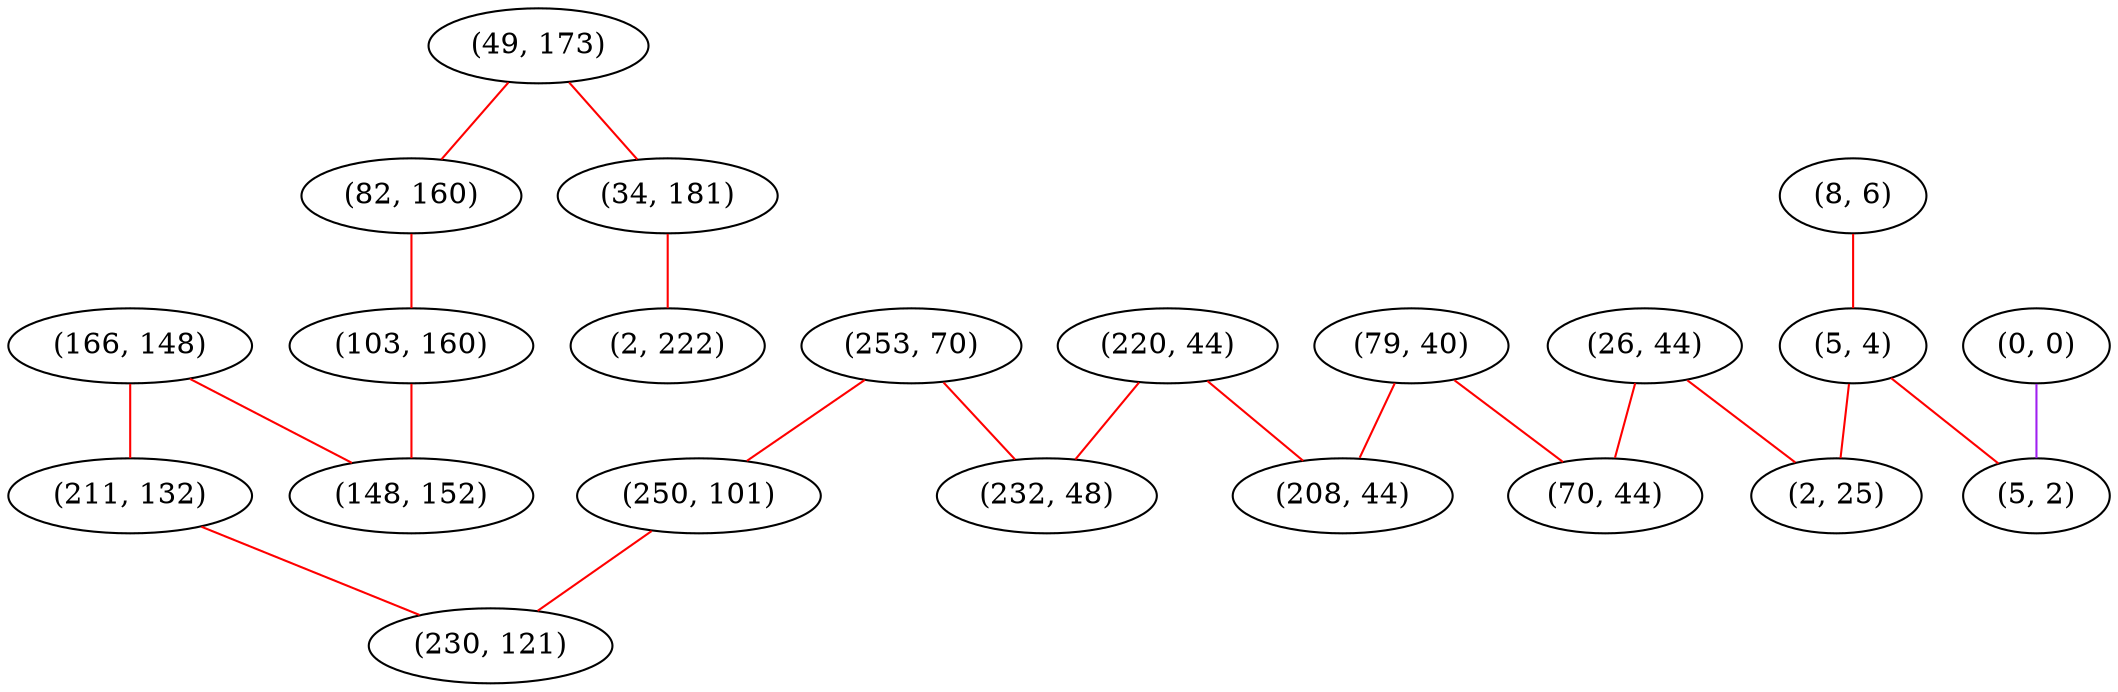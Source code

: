 graph "" {
"(253, 70)";
"(166, 148)";
"(49, 173)";
"(26, 44)";
"(82, 160)";
"(34, 181)";
"(250, 101)";
"(79, 40)";
"(8, 6)";
"(220, 44)";
"(5, 4)";
"(0, 0)";
"(211, 132)";
"(103, 160)";
"(148, 152)";
"(2, 222)";
"(230, 121)";
"(2, 25)";
"(70, 44)";
"(232, 48)";
"(5, 2)";
"(208, 44)";
"(253, 70)" -- "(250, 101)"  [color=red, key=0, weight=1];
"(253, 70)" -- "(232, 48)"  [color=red, key=0, weight=1];
"(166, 148)" -- "(211, 132)"  [color=red, key=0, weight=1];
"(166, 148)" -- "(148, 152)"  [color=red, key=0, weight=1];
"(49, 173)" -- "(82, 160)"  [color=red, key=0, weight=1];
"(49, 173)" -- "(34, 181)"  [color=red, key=0, weight=1];
"(26, 44)" -- "(70, 44)"  [color=red, key=0, weight=1];
"(26, 44)" -- "(2, 25)"  [color=red, key=0, weight=1];
"(82, 160)" -- "(103, 160)"  [color=red, key=0, weight=1];
"(34, 181)" -- "(2, 222)"  [color=red, key=0, weight=1];
"(250, 101)" -- "(230, 121)"  [color=red, key=0, weight=1];
"(79, 40)" -- "(70, 44)"  [color=red, key=0, weight=1];
"(79, 40)" -- "(208, 44)"  [color=red, key=0, weight=1];
"(8, 6)" -- "(5, 4)"  [color=red, key=0, weight=1];
"(220, 44)" -- "(232, 48)"  [color=red, key=0, weight=1];
"(220, 44)" -- "(208, 44)"  [color=red, key=0, weight=1];
"(5, 4)" -- "(5, 2)"  [color=red, key=0, weight=1];
"(5, 4)" -- "(2, 25)"  [color=red, key=0, weight=1];
"(0, 0)" -- "(5, 2)"  [color=purple, key=0, weight=4];
"(211, 132)" -- "(230, 121)"  [color=red, key=0, weight=1];
"(103, 160)" -- "(148, 152)"  [color=red, key=0, weight=1];
}
